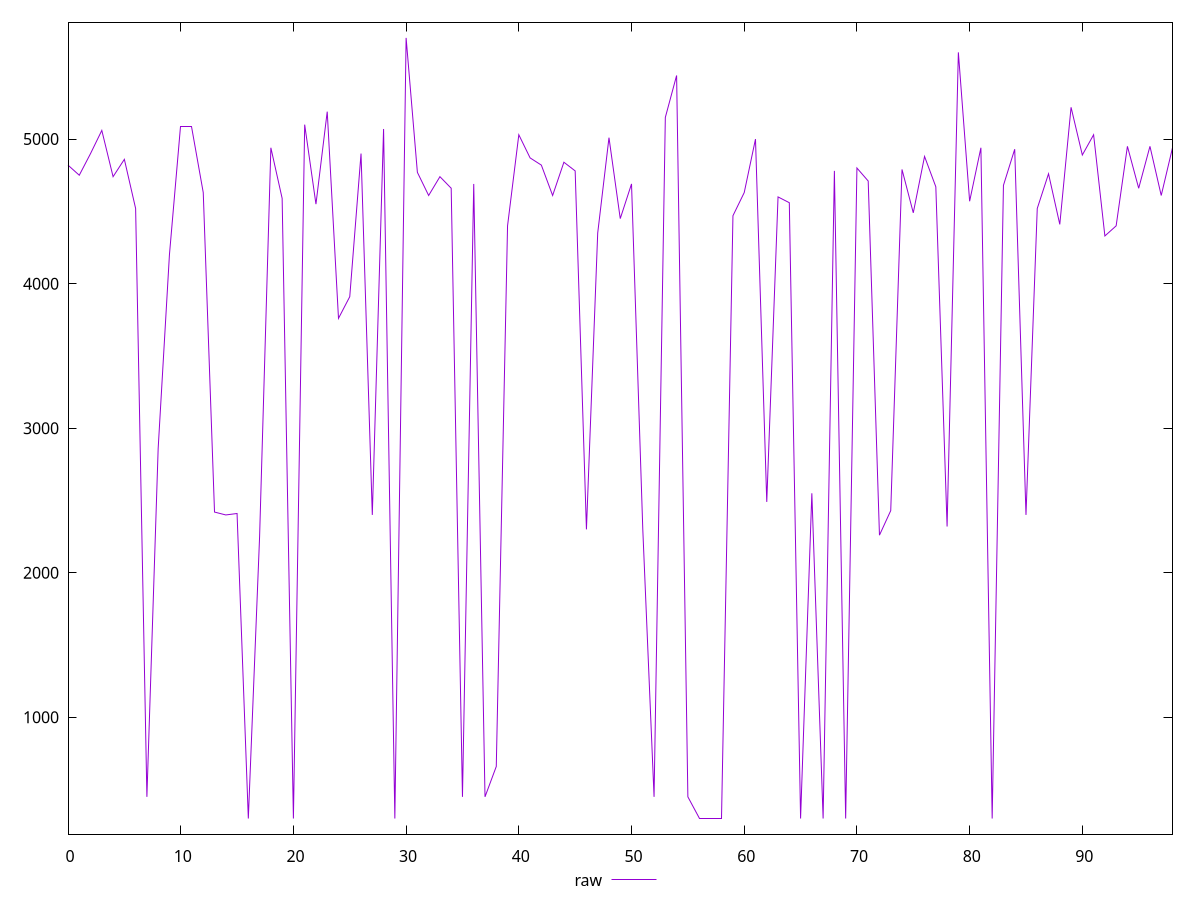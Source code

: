 reset

$raw <<EOF
0 4820
1 4750
2 4900
3 5060
4 4740
5 4860
6 4520
7 450
8 2860
9 4200
10 5090
11 5090
12 4630
13 2420
14 2400
15 2410
16 300
17 2250
18 4940
19 4590
20 300
21 5100
22 4550
23 5190
24 3760
25 3910
26 4900
27 2400
28 5070
29 300
30 5700
31 4770
32 4610
33 4740
34 4660
35 450
36 4690
37 450
38 660
39 4400
40 5030
41 4870
42 4820
43 4610
44 4840
45 4780
46 2300
47 4350
48 5010
49 4450
50 4690
51 2300
52 450
53 5150
54 5440
55 450
56 300
57 300
58 300
59 4470
60 4630
61 5000
62 2490
63 4600
64 4560
65 300
66 2550
67 300
68 4780
69 300
70 4800
71 4710
72 2260
73 2430
74 4790
75 4490
76 4880
77 4670
78 2320
79 5600
80 4570
81 4940
82 300
83 4680
84 4930
85 2400
86 4520
87 4760
88 4410
89 5220
90 4890
91 5030
92 4330
93 4400
94 4950
95 4660
96 4950
97 4610
98 4940
EOF

set key outside below
set xrange [0:98]
set yrange [192:5808]
set trange [192:5808]
set terminal svg size 640, 500 enhanced background rgb 'white'
set output "reports/report_00027_2021-02-24T12-40-31.850Z/uses-text-compression/samples/card/raw/values.svg"

plot $raw title "raw" with line

reset
